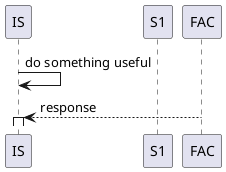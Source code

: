 {
  "sha1": "4u4kfu1n3v1190jlx308keps208mzaa",
  "insertion": {
    "when": "2024-05-30T20:48:20.578Z",
    "user": "plantuml@gmail.com"
  }
}
@startuml
participant IS
participant S1
participant FAC
IS -> IS: do something useful
IS <-- FAC: response
activate IS
@enduml
